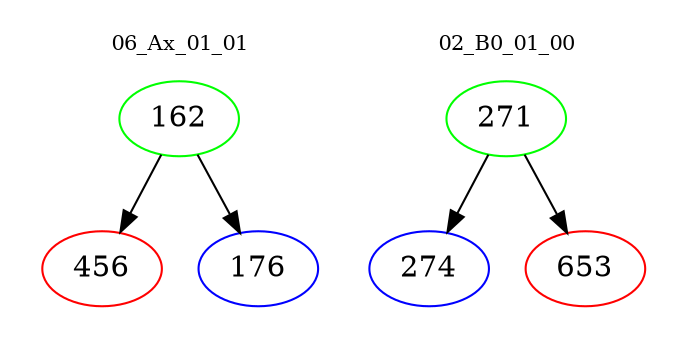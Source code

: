 digraph{
subgraph cluster_0 {
color = white
label = "06_Ax_01_01";
fontsize=10;
T0_162 [label="162", color="green"]
T0_162 -> T0_456 [color="black"]
T0_456 [label="456", color="red"]
T0_162 -> T0_176 [color="black"]
T0_176 [label="176", color="blue"]
}
subgraph cluster_1 {
color = white
label = "02_B0_01_00";
fontsize=10;
T1_271 [label="271", color="green"]
T1_271 -> T1_274 [color="black"]
T1_274 [label="274", color="blue"]
T1_271 -> T1_653 [color="black"]
T1_653 [label="653", color="red"]
}
}
